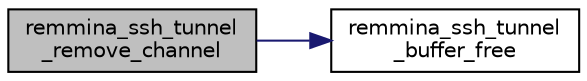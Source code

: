 digraph "remmina_ssh_tunnel_remove_channel"
{
  edge [fontname="Helvetica",fontsize="10",labelfontname="Helvetica",labelfontsize="10"];
  node [fontname="Helvetica",fontsize="10",shape=record];
  rankdir="LR";
  Node1239 [label="remmina_ssh_tunnel\l_remove_channel",height=0.2,width=0.4,color="black", fillcolor="grey75", style="filled", fontcolor="black"];
  Node1239 -> Node1240 [color="midnightblue",fontsize="10",style="solid",fontname="Helvetica"];
  Node1240 [label="remmina_ssh_tunnel\l_buffer_free",height=0.2,width=0.4,color="black", fillcolor="white", style="filled",URL="$remmina__ssh_8c.html#a2dc66f410992afe4c2b9ad5bda770d6c"];
}
